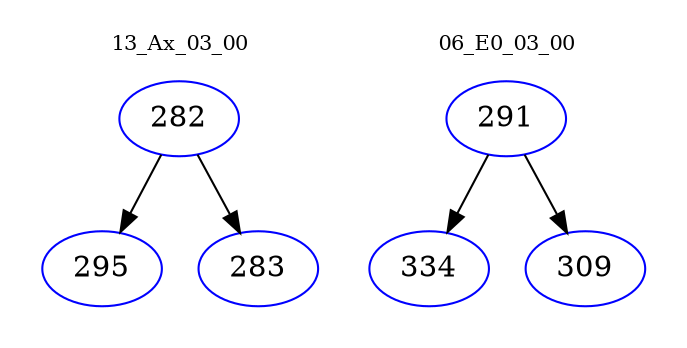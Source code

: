 digraph{
subgraph cluster_0 {
color = white
label = "13_Ax_03_00";
fontsize=10;
T0_282 [label="282", color="blue"]
T0_282 -> T0_295 [color="black"]
T0_295 [label="295", color="blue"]
T0_282 -> T0_283 [color="black"]
T0_283 [label="283", color="blue"]
}
subgraph cluster_1 {
color = white
label = "06_E0_03_00";
fontsize=10;
T1_291 [label="291", color="blue"]
T1_291 -> T1_334 [color="black"]
T1_334 [label="334", color="blue"]
T1_291 -> T1_309 [color="black"]
T1_309 [label="309", color="blue"]
}
}
